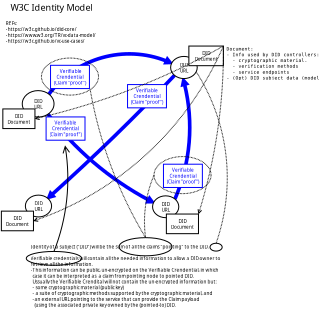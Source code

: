 <?xml version="1.0" encoding="UTF-8"?>
<dia:diagram xmlns:dia="http://www.lysator.liu.se/~alla/dia/">
  <dia:layer name="Background" visible="true" active="true">
    <dia:object type="Standard - Arc" version="0" id="O0">
      <dia:attribute name="obj_pos">
        <dia:point val="19.45,15.3"/>
      </dia:attribute>
      <dia:attribute name="obj_bb">
        <dia:rectangle val="19.098,14.948;34.419,27.929"/>
      </dia:attribute>
      <dia:attribute name="conn_endpoints">
        <dia:point val="19.45,15.3"/>
        <dia:point val="34.067,27.577"/>
      </dia:attribute>
      <dia:attribute name="arc_color">
        <dia:color val="#0000ff"/>
      </dia:attribute>
      <dia:attribute name="curve_distance">
        <dia:real val="1.075"/>
      </dia:attribute>
      <dia:attribute name="line_width">
        <dia:real val="0.5"/>
      </dia:attribute>
      <dia:attribute name="end_arrow">
        <dia:enum val="3"/>
      </dia:attribute>
      <dia:attribute name="end_arrow_length">
        <dia:real val="0.5"/>
      </dia:attribute>
      <dia:attribute name="end_arrow_width">
        <dia:real val="0.5"/>
      </dia:attribute>
      <dia:connections>
        <dia:connection handle="1" to="O28" connection="7"/>
      </dia:connections>
    </dia:object>
    <dia:object type="Standard - Arc" version="0" id="O1">
      <dia:attribute name="obj_pos">
        <dia:point val="19.65,12.7"/>
      </dia:attribute>
      <dia:attribute name="obj_bb">
        <dia:rectangle val="19.346,6.882;36.857,13.004"/>
      </dia:attribute>
      <dia:attribute name="conn_endpoints">
        <dia:point val="19.65,12.7"/>
        <dia:point val="36.553,8.419"/>
      </dia:attribute>
      <dia:attribute name="arc_color">
        <dia:color val="#0000ff"/>
      </dia:attribute>
      <dia:attribute name="curve_distance">
        <dia:real val="-3.099"/>
      </dia:attribute>
      <dia:attribute name="line_width">
        <dia:real val="0.5"/>
      </dia:attribute>
      <dia:attribute name="end_arrow">
        <dia:enum val="3"/>
      </dia:attribute>
      <dia:attribute name="end_arrow_length">
        <dia:real val="0.5"/>
      </dia:attribute>
      <dia:attribute name="end_arrow_width">
        <dia:real val="0.5"/>
      </dia:attribute>
      <dia:connections>
        <dia:connection handle="1" to="O31" connection="7"/>
      </dia:connections>
    </dia:object>
    <dia:object type="Standard - Arc" version="0" id="O2">
      <dia:attribute name="obj_pos">
        <dia:point val="37.008,27.09"/>
      </dia:attribute>
      <dia:attribute name="obj_bb">
        <dia:rectangle val="36.742,8.702;39.359,27.356"/>
      </dia:attribute>
      <dia:attribute name="conn_endpoints">
        <dia:point val="37.008,27.09"/>
        <dia:point val="38.243,9.002"/>
      </dia:attribute>
      <dia:attribute name="arc_color">
        <dia:color val="#0000ff"/>
      </dia:attribute>
      <dia:attribute name="curve_distance">
        <dia:real val="1.418"/>
      </dia:attribute>
      <dia:attribute name="line_width">
        <dia:real val="0.5"/>
      </dia:attribute>
      <dia:attribute name="end_arrow">
        <dia:enum val="3"/>
      </dia:attribute>
      <dia:attribute name="end_arrow_length">
        <dia:real val="0.5"/>
      </dia:attribute>
      <dia:attribute name="end_arrow_width">
        <dia:real val="0.5"/>
      </dia:attribute>
      <dia:connections>
        <dia:connection handle="0" to="O28" connection="2"/>
        <dia:connection handle="1" to="O31" connection="16"/>
      </dia:connections>
    </dia:object>
    <dia:object type="Standard - Arc" version="0" id="O3">
      <dia:attribute name="obj_pos">
        <dia:point val="36.95,10.079"/>
      </dia:attribute>
      <dia:attribute name="obj_bb">
        <dia:rectangle val="19.165,9.726;37.303,27.343"/>
      </dia:attribute>
      <dia:attribute name="conn_endpoints">
        <dia:point val="36.95,10.079"/>
        <dia:point val="19.518,26.99"/>
      </dia:attribute>
      <dia:attribute name="arc_color">
        <dia:color val="#0000ff"/>
      </dia:attribute>
      <dia:attribute name="curve_distance">
        <dia:real val="-0.253"/>
      </dia:attribute>
      <dia:attribute name="line_width">
        <dia:real val="0.5"/>
      </dia:attribute>
      <dia:attribute name="end_arrow">
        <dia:enum val="3"/>
      </dia:attribute>
      <dia:attribute name="end_arrow_length">
        <dia:real val="0.5"/>
      </dia:attribute>
      <dia:attribute name="end_arrow_width">
        <dia:real val="0.5"/>
      </dia:attribute>
      <dia:connections>
        <dia:connection handle="0" to="O31" connection="10"/>
        <dia:connection handle="1" to="O26" connection="2"/>
      </dia:connections>
    </dia:object>
    <dia:group>
      <dia:object type="Standard - Box" version="0" id="O4">
        <dia:attribute name="obj_pos">
          <dia:point val="19.9,8.7"/>
        </dia:attribute>
        <dia:attribute name="obj_bb">
          <dia:rectangle val="19.85,8.65;25.3,11.95"/>
        </dia:attribute>
        <dia:attribute name="elem_corner">
          <dia:point val="19.9,8.7"/>
        </dia:attribute>
        <dia:attribute name="elem_width">
          <dia:real val="5.35"/>
        </dia:attribute>
        <dia:attribute name="elem_height">
          <dia:real val="3.2"/>
        </dia:attribute>
        <dia:attribute name="border_width">
          <dia:real val="0.1"/>
        </dia:attribute>
        <dia:attribute name="border_color">
          <dia:color val="#0000ff"/>
        </dia:attribute>
        <dia:attribute name="show_background">
          <dia:boolean val="true"/>
        </dia:attribute>
      </dia:object>
      <dia:object type="Standard - Text" version="1" id="O5">
        <dia:attribute name="obj_pos">
          <dia:point val="22.575,10.3"/>
        </dia:attribute>
        <dia:attribute name="obj_bb">
          <dia:rectangle val="20.188,9.127;24.962,11.473"/>
        </dia:attribute>
        <dia:attribute name="text">
          <dia:composite type="text">
            <dia:attribute name="string">
              <dia:string>#Verifiable
Crendential
(Claim "proof")#</dia:string>
            </dia:attribute>
            <dia:attribute name="font">
              <dia:font family="sans" style="0" name="Helvetica"/>
            </dia:attribute>
            <dia:attribute name="height">
              <dia:real val="0.8"/>
            </dia:attribute>
            <dia:attribute name="pos">
              <dia:point val="22.575,9.722"/>
            </dia:attribute>
            <dia:attribute name="color">
              <dia:color val="#0000ff"/>
            </dia:attribute>
            <dia:attribute name="alignment">
              <dia:enum val="1"/>
            </dia:attribute>
          </dia:composite>
        </dia:attribute>
        <dia:attribute name="valign">
          <dia:enum val="2"/>
        </dia:attribute>
        <dia:connections>
          <dia:connection handle="0" to="O4" connection="8"/>
        </dia:connections>
      </dia:object>
    </dia:group>
    <dia:group>
      <dia:object type="Standard - Box" version="0" id="O6">
        <dia:attribute name="obj_pos">
          <dia:point val="30.49,11.35"/>
        </dia:attribute>
        <dia:attribute name="obj_bb">
          <dia:rectangle val="30.44,11.3;35.89,14.6"/>
        </dia:attribute>
        <dia:attribute name="elem_corner">
          <dia:point val="30.49,11.35"/>
        </dia:attribute>
        <dia:attribute name="elem_width">
          <dia:real val="5.35"/>
        </dia:attribute>
        <dia:attribute name="elem_height">
          <dia:real val="3.2"/>
        </dia:attribute>
        <dia:attribute name="border_width">
          <dia:real val="0.1"/>
        </dia:attribute>
        <dia:attribute name="border_color">
          <dia:color val="#0000ff"/>
        </dia:attribute>
        <dia:attribute name="show_background">
          <dia:boolean val="true"/>
        </dia:attribute>
      </dia:object>
      <dia:object type="Standard - Text" version="1" id="O7">
        <dia:attribute name="obj_pos">
          <dia:point val="33.165,12.95"/>
        </dia:attribute>
        <dia:attribute name="obj_bb">
          <dia:rectangle val="30.777,11.777;35.553,14.123"/>
        </dia:attribute>
        <dia:attribute name="text">
          <dia:composite type="text">
            <dia:attribute name="string">
              <dia:string>#Verifiable
Crendential
(Claim "proof")#</dia:string>
            </dia:attribute>
            <dia:attribute name="font">
              <dia:font family="sans" style="0" name="Helvetica"/>
            </dia:attribute>
            <dia:attribute name="height">
              <dia:real val="0.8"/>
            </dia:attribute>
            <dia:attribute name="pos">
              <dia:point val="33.165,12.372"/>
            </dia:attribute>
            <dia:attribute name="color">
              <dia:color val="#0000ff"/>
            </dia:attribute>
            <dia:attribute name="alignment">
              <dia:enum val="1"/>
            </dia:attribute>
          </dia:composite>
        </dia:attribute>
        <dia:attribute name="valign">
          <dia:enum val="2"/>
        </dia:attribute>
        <dia:connections>
          <dia:connection handle="0" to="O6" connection="8"/>
        </dia:connections>
      </dia:object>
    </dia:group>
    <dia:group>
      <dia:object type="Standard - Box" version="0" id="O8">
        <dia:attribute name="obj_pos">
          <dia:point val="35.43,22.3"/>
        </dia:attribute>
        <dia:attribute name="obj_bb">
          <dia:rectangle val="35.38,22.25;40.83,25.55"/>
        </dia:attribute>
        <dia:attribute name="elem_corner">
          <dia:point val="35.43,22.3"/>
        </dia:attribute>
        <dia:attribute name="elem_width">
          <dia:real val="5.35"/>
        </dia:attribute>
        <dia:attribute name="elem_height">
          <dia:real val="3.2"/>
        </dia:attribute>
        <dia:attribute name="border_width">
          <dia:real val="0.1"/>
        </dia:attribute>
        <dia:attribute name="border_color">
          <dia:color val="#0000ff"/>
        </dia:attribute>
        <dia:attribute name="show_background">
          <dia:boolean val="true"/>
        </dia:attribute>
      </dia:object>
      <dia:object type="Standard - Text" version="1" id="O9">
        <dia:attribute name="obj_pos">
          <dia:point val="38.105,23.9"/>
        </dia:attribute>
        <dia:attribute name="obj_bb">
          <dia:rectangle val="35.718,22.727;40.492,25.073"/>
        </dia:attribute>
        <dia:attribute name="text">
          <dia:composite type="text">
            <dia:attribute name="string">
              <dia:string>#Verifiable
Crendential
(Claim "proof")#</dia:string>
            </dia:attribute>
            <dia:attribute name="font">
              <dia:font family="sans" style="0" name="Helvetica"/>
            </dia:attribute>
            <dia:attribute name="height">
              <dia:real val="0.8"/>
            </dia:attribute>
            <dia:attribute name="pos">
              <dia:point val="38.105,23.322"/>
            </dia:attribute>
            <dia:attribute name="color">
              <dia:color val="#0000ff"/>
            </dia:attribute>
            <dia:attribute name="alignment">
              <dia:enum val="1"/>
            </dia:attribute>
          </dia:composite>
        </dia:attribute>
        <dia:attribute name="valign">
          <dia:enum val="2"/>
        </dia:attribute>
        <dia:connections>
          <dia:connection handle="0" to="O8" connection="8"/>
        </dia:connections>
      </dia:object>
    </dia:group>
    <dia:group>
      <dia:object type="Standard - Box" version="0" id="O10">
        <dia:attribute name="obj_pos">
          <dia:point val="19.29,15.8"/>
        </dia:attribute>
        <dia:attribute name="obj_bb">
          <dia:rectangle val="19.24,15.75;24.69,19.05"/>
        </dia:attribute>
        <dia:attribute name="elem_corner">
          <dia:point val="19.29,15.8"/>
        </dia:attribute>
        <dia:attribute name="elem_width">
          <dia:real val="5.35"/>
        </dia:attribute>
        <dia:attribute name="elem_height">
          <dia:real val="3.2"/>
        </dia:attribute>
        <dia:attribute name="border_width">
          <dia:real val="0.1"/>
        </dia:attribute>
        <dia:attribute name="border_color">
          <dia:color val="#0000ff"/>
        </dia:attribute>
        <dia:attribute name="show_background">
          <dia:boolean val="true"/>
        </dia:attribute>
      </dia:object>
      <dia:object type="Standard - Text" version="1" id="O11">
        <dia:attribute name="obj_pos">
          <dia:point val="21.965,17.4"/>
        </dia:attribute>
        <dia:attribute name="obj_bb">
          <dia:rectangle val="19.578,16.227;24.352,18.573"/>
        </dia:attribute>
        <dia:attribute name="text">
          <dia:composite type="text">
            <dia:attribute name="string">
              <dia:string>#Verifiable
Crendential
(Claim "proof")#</dia:string>
            </dia:attribute>
            <dia:attribute name="font">
              <dia:font family="sans" style="0" name="Helvetica"/>
            </dia:attribute>
            <dia:attribute name="height">
              <dia:real val="0.8"/>
            </dia:attribute>
            <dia:attribute name="pos">
              <dia:point val="21.965,16.822"/>
            </dia:attribute>
            <dia:attribute name="color">
              <dia:color val="#0000ff"/>
            </dia:attribute>
            <dia:attribute name="alignment">
              <dia:enum val="1"/>
            </dia:attribute>
          </dia:composite>
        </dia:attribute>
        <dia:attribute name="valign">
          <dia:enum val="2"/>
        </dia:attribute>
        <dia:connections>
          <dia:connection handle="0" to="O10" connection="8"/>
        </dia:connections>
      </dia:object>
    </dia:group>
    <dia:object type="Standard - Text" version="1" id="O12">
      <dia:attribute name="obj_pos">
        <dia:point val="13.75,3.2"/>
      </dia:attribute>
      <dia:attribute name="obj_bb">
        <dia:rectangle val="13.75,2.606;26.48,5.751"/>
      </dia:attribute>
      <dia:attribute name="text">
        <dia:composite type="text">
          <dia:attribute name="string">
            <dia:string>#REFs:
- https://w3c.github.io/did-core/
- https://www.w3.org/TR/vc-data-model/
- https://w3c.github.io/vc-use-cases/#</dia:string>
          </dia:attribute>
          <dia:attribute name="font">
            <dia:font family="sans" style="0" name="Helvetica"/>
          </dia:attribute>
          <dia:attribute name="height">
            <dia:real val="0.8"/>
          </dia:attribute>
          <dia:attribute name="pos">
            <dia:point val="13.75,3.2"/>
          </dia:attribute>
          <dia:attribute name="color">
            <dia:color val="#000000"/>
          </dia:attribute>
          <dia:attribute name="alignment">
            <dia:enum val="0"/>
          </dia:attribute>
        </dia:composite>
      </dia:attribute>
      <dia:attribute name="valign">
        <dia:enum val="3"/>
      </dia:attribute>
    </dia:object>
    <dia:object type="Standard - Text" version="1" id="O13">
      <dia:attribute name="obj_pos">
        <dia:point val="17.15,33.9"/>
      </dia:attribute>
      <dia:attribute name="obj_bb">
        <dia:rectangle val="17.15,33.306;44.377,42.051"/>
      </dia:attribute>
      <dia:attribute name="text">
        <dia:composite type="text">
          <dia:attribute name="string">
            <dia:string>#Identity of a subject ("DID") will be the sum of all the claims "pointing" to the DID.

Verifiable credentials will contain all the needed information to allow a DID owner to
retrieve all the information.
- This information can be public, un-encrypted on the Verifiable Crendential, in which
  case it can be interpreted as  a claim from pointing node to pointed DID.
  Ussually the Verifiable Crendital will not contain the un-encrypted information but: 
  -  some cryptographic material (public key)
  -  a suite of cryptographic methods supported by the cryptographic material, and 
  - an external URL pointing to the service that can provide the Claim payload
    (using the associated private key owned by the (pointed-to) DID.#</dia:string>
          </dia:attribute>
          <dia:attribute name="font">
            <dia:font family="sans" style="0" name="Helvetica"/>
          </dia:attribute>
          <dia:attribute name="height">
            <dia:real val="0.8"/>
          </dia:attribute>
          <dia:attribute name="pos">
            <dia:point val="17.15,33.9"/>
          </dia:attribute>
          <dia:attribute name="color">
            <dia:color val="#000000"/>
          </dia:attribute>
          <dia:attribute name="alignment">
            <dia:enum val="0"/>
          </dia:attribute>
        </dia:composite>
      </dia:attribute>
      <dia:attribute name="valign">
        <dia:enum val="3"/>
      </dia:attribute>
    </dia:object>
    <dia:object type="Flowchart - Ellipse" version="0" id="O14">
      <dia:attribute name="obj_pos">
        <dia:point val="16.565,34.297"/>
      </dia:attribute>
      <dia:attribute name="obj_bb">
        <dia:rectangle val="16.515,34.247;24.228,36.25"/>
      </dia:attribute>
      <dia:attribute name="elem_corner">
        <dia:point val="16.565,34.297"/>
      </dia:attribute>
      <dia:attribute name="elem_width">
        <dia:real val="7.613"/>
      </dia:attribute>
      <dia:attribute name="elem_height">
        <dia:real val="1.903"/>
      </dia:attribute>
      <dia:attribute name="border_width">
        <dia:real val="0.1"/>
      </dia:attribute>
      <dia:attribute name="show_background">
        <dia:boolean val="false"/>
      </dia:attribute>
      <dia:attribute name="padding">
        <dia:real val="0.354"/>
      </dia:attribute>
      <dia:attribute name="text">
        <dia:composite type="text">
          <dia:attribute name="string">
            <dia:string>##</dia:string>
          </dia:attribute>
          <dia:attribute name="font">
            <dia:font family="sans" style="0" name="Helvetica"/>
          </dia:attribute>
          <dia:attribute name="height">
            <dia:real val="0.8"/>
          </dia:attribute>
          <dia:attribute name="pos">
            <dia:point val="20.372,35.442"/>
          </dia:attribute>
          <dia:attribute name="color">
            <dia:color val="#000000"/>
          </dia:attribute>
          <dia:attribute name="alignment">
            <dia:enum val="1"/>
          </dia:attribute>
        </dia:composite>
      </dia:attribute>
    </dia:object>
    <dia:object type="Standard - Arc" version="0" id="O15">
      <dia:attribute name="obj_pos">
        <dia:point val="20.372,34.297"/>
      </dia:attribute>
      <dia:attribute name="obj_bb">
        <dia:rectangle val="20.317,19.695;22.6,34.352"/>
      </dia:attribute>
      <dia:attribute name="conn_endpoints">
        <dia:point val="20.372,34.297"/>
        <dia:point val="21.9,19.75"/>
      </dia:attribute>
      <dia:attribute name="curve_distance">
        <dia:real val="1"/>
      </dia:attribute>
      <dia:attribute name="line_width">
        <dia:real val="0.1"/>
      </dia:attribute>
      <dia:attribute name="end_arrow">
        <dia:enum val="1"/>
      </dia:attribute>
      <dia:attribute name="end_arrow_length">
        <dia:real val="0.9"/>
      </dia:attribute>
      <dia:attribute name="end_arrow_width">
        <dia:real val="0.9"/>
      </dia:attribute>
      <dia:connections>
        <dia:connection handle="0" to="O14" connection="4"/>
      </dia:connections>
    </dia:object>
    <dia:object type="Standard - Ellipse" version="0" id="O16">
      <dia:attribute name="obj_pos">
        <dia:point val="18.65,7.7"/>
      </dia:attribute>
      <dia:attribute name="obj_bb">
        <dia:rectangle val="18.6,7.65;26.55,12.85"/>
      </dia:attribute>
      <dia:attribute name="elem_corner">
        <dia:point val="18.65,7.7"/>
      </dia:attribute>
      <dia:attribute name="elem_width">
        <dia:real val="7.85"/>
      </dia:attribute>
      <dia:attribute name="elem_height">
        <dia:real val="5.1"/>
      </dia:attribute>
      <dia:attribute name="border_width">
        <dia:real val="0.1"/>
      </dia:attribute>
      <dia:attribute name="show_background">
        <dia:boolean val="false"/>
      </dia:attribute>
      <dia:attribute name="line_style">
        <dia:enum val="4"/>
      </dia:attribute>
    </dia:object>
    <dia:object type="Standard - Ellipse" version="0" id="O17">
      <dia:attribute name="obj_pos">
        <dia:point val="34.13,21.25"/>
      </dia:attribute>
      <dia:attribute name="obj_bb">
        <dia:rectangle val="34.08,21.2;42.03,26.4"/>
      </dia:attribute>
      <dia:attribute name="elem_corner">
        <dia:point val="34.13,21.25"/>
      </dia:attribute>
      <dia:attribute name="elem_width">
        <dia:real val="7.85"/>
      </dia:attribute>
      <dia:attribute name="elem_height">
        <dia:real val="5.1"/>
      </dia:attribute>
      <dia:attribute name="border_width">
        <dia:real val="0.1"/>
      </dia:attribute>
      <dia:attribute name="show_background">
        <dia:boolean val="false"/>
      </dia:attribute>
      <dia:attribute name="line_style">
        <dia:enum val="4"/>
      </dia:attribute>
    </dia:object>
    <dia:object type="Standard - Ellipse" version="0" id="O18">
      <dia:attribute name="obj_pos">
        <dia:point val="29.33,32.4"/>
      </dia:attribute>
      <dia:attribute name="obj_bb">
        <dia:rectangle val="29.28,32.35;36.65,34.95"/>
      </dia:attribute>
      <dia:attribute name="elem_corner">
        <dia:point val="29.33,32.4"/>
      </dia:attribute>
      <dia:attribute name="elem_width">
        <dia:real val="7.27"/>
      </dia:attribute>
      <dia:attribute name="elem_height">
        <dia:real val="2.5"/>
      </dia:attribute>
      <dia:attribute name="border_width">
        <dia:real val="0.1"/>
      </dia:attribute>
      <dia:attribute name="show_background">
        <dia:boolean val="false"/>
      </dia:attribute>
    </dia:object>
    <dia:object type="Standard - Arc" version="0" id="O19">
      <dia:attribute name="obj_pos">
        <dia:point val="25.35,12.053"/>
      </dia:attribute>
      <dia:attribute name="obj_bb">
        <dia:rectangle val="25.286,11.989;33.029,32.464"/>
      </dia:attribute>
      <dia:attribute name="conn_endpoints">
        <dia:point val="25.35,12.053"/>
        <dia:point val="32.965,32.4"/>
      </dia:attribute>
      <dia:attribute name="curve_distance">
        <dia:real val="1"/>
      </dia:attribute>
      <dia:attribute name="line_width">
        <dia:real val="0.1"/>
      </dia:attribute>
      <dia:attribute name="line_style">
        <dia:enum val="4"/>
      </dia:attribute>
      <dia:connections>
        <dia:connection handle="0" to="O16" connection="7"/>
        <dia:connection handle="1" to="O18" connection="1"/>
      </dia:connections>
    </dia:object>
    <dia:object type="Standard - Arc" version="0" id="O20">
      <dia:attribute name="obj_pos">
        <dia:point val="34.13,23.8"/>
      </dia:attribute>
      <dia:attribute name="obj_bb">
        <dia:rectangle val="32.764,23.744;34.186,32.456"/>
      </dia:attribute>
      <dia:attribute name="conn_endpoints">
        <dia:point val="34.13,23.8"/>
        <dia:point val="32.965,32.4"/>
      </dia:attribute>
      <dia:attribute name="curve_distance">
        <dia:real val="0.592"/>
      </dia:attribute>
      <dia:attribute name="line_width">
        <dia:real val="0.1"/>
      </dia:attribute>
      <dia:attribute name="line_style">
        <dia:enum val="4"/>
      </dia:attribute>
      <dia:connections>
        <dia:connection handle="0" to="O17" connection="3"/>
        <dia:connection handle="1" to="O18" connection="1"/>
      </dia:connections>
    </dia:object>
    <dia:object type="Standard - Ellipse" version="0" id="O21">
      <dia:attribute name="obj_pos">
        <dia:point val="41.831,33.172"/>
      </dia:attribute>
      <dia:attribute name="obj_bb">
        <dia:rectangle val="41.781,33.122;43.551,34.296"/>
      </dia:attribute>
      <dia:attribute name="elem_corner">
        <dia:point val="41.831,33.172"/>
      </dia:attribute>
      <dia:attribute name="elem_width">
        <dia:real val="1.671"/>
      </dia:attribute>
      <dia:attribute name="elem_height">
        <dia:real val="1.075"/>
      </dia:attribute>
      <dia:attribute name="border_width">
        <dia:real val="0.1"/>
      </dia:attribute>
      <dia:attribute name="show_background">
        <dia:boolean val="false"/>
      </dia:attribute>
    </dia:object>
    <dia:object type="Standard - Text" version="1" id="O22">
      <dia:attribute name="obj_pos">
        <dia:point val="20.025,1.185"/>
      </dia:attribute>
      <dia:attribute name="obj_bb">
        <dia:rectangle val="13.943,0.033;26.108,1.478"/>
      </dia:attribute>
      <dia:attribute name="text">
        <dia:composite type="text">
          <dia:attribute name="string">
            <dia:string>#W3C Identity Model#</dia:string>
          </dia:attribute>
          <dia:attribute name="font">
            <dia:font family="sans" style="0" name="Helvetica"/>
          </dia:attribute>
          <dia:attribute name="height">
            <dia:real val="1.552"/>
          </dia:attribute>
          <dia:attribute name="pos">
            <dia:point val="20.025,1.185"/>
          </dia:attribute>
          <dia:attribute name="color">
            <dia:color val="#000000"/>
          </dia:attribute>
          <dia:attribute name="alignment">
            <dia:enum val="1"/>
          </dia:attribute>
        </dia:composite>
      </dia:attribute>
      <dia:attribute name="valign">
        <dia:enum val="3"/>
      </dia:attribute>
    </dia:object>
    <dia:object type="Standard - Arc" version="0" id="O23">
      <dia:attribute name="obj_pos">
        <dia:point val="39.934,9.585"/>
      </dia:attribute>
      <dia:attribute name="obj_bb">
        <dia:rectangle val="39.878,9.529;44.252,33.227"/>
      </dia:attribute>
      <dia:attribute name="conn_endpoints">
        <dia:point val="39.934,9.585"/>
        <dia:point val="42.666,33.172"/>
      </dia:attribute>
      <dia:attribute name="curve_distance">
        <dia:real val="-2.741"/>
      </dia:attribute>
      <dia:attribute name="line_width">
        <dia:real val="0.1"/>
      </dia:attribute>
      <dia:attribute name="line_style">
        <dia:enum val="4"/>
      </dia:attribute>
      <dia:connections>
        <dia:connection handle="0" to="O31" connection="15"/>
        <dia:connection handle="1" to="O21" connection="1"/>
      </dia:connections>
    </dia:object>
    <dia:group>
      <dia:object type="Flowchart - Ellipse" version="0" id="O24">
        <dia:attribute name="obj_pos">
          <dia:point val="16.013,12.18"/>
        </dia:attribute>
        <dia:attribute name="obj_bb">
          <dia:rectangle val="15.963,12.13;20.43,15.866"/>
        </dia:attribute>
        <dia:attribute name="elem_corner">
          <dia:point val="16.013,12.18"/>
        </dia:attribute>
        <dia:attribute name="elem_width">
          <dia:real val="4.367"/>
        </dia:attribute>
        <dia:attribute name="elem_height">
          <dia:real val="3.636"/>
        </dia:attribute>
        <dia:attribute name="show_background">
          <dia:boolean val="true"/>
        </dia:attribute>
        <dia:attribute name="padding">
          <dia:real val="0.354"/>
        </dia:attribute>
        <dia:attribute name="text">
          <dia:composite type="text">
            <dia:attribute name="string">
              <dia:string>#DID
URL#</dia:string>
            </dia:attribute>
            <dia:attribute name="font">
              <dia:font family="sans" style="0" name="Helvetica"/>
            </dia:attribute>
            <dia:attribute name="height">
              <dia:real val="0.8"/>
            </dia:attribute>
            <dia:attribute name="pos">
              <dia:point val="18.197,13.792"/>
            </dia:attribute>
            <dia:attribute name="color">
              <dia:color val="#000000"/>
            </dia:attribute>
            <dia:attribute name="alignment">
              <dia:enum val="1"/>
            </dia:attribute>
          </dia:composite>
        </dia:attribute>
      </dia:object>
      <dia:object type="Flowchart - Box" version="0" id="O25">
        <dia:attribute name="obj_pos">
          <dia:point val="13.342,14.7"/>
        </dia:attribute>
        <dia:attribute name="obj_bb">
          <dia:rectangle val="13.292,14.65;17.807,17.45"/>
        </dia:attribute>
        <dia:attribute name="elem_corner">
          <dia:point val="13.342,14.7"/>
        </dia:attribute>
        <dia:attribute name="elem_width">
          <dia:real val="4.415"/>
        </dia:attribute>
        <dia:attribute name="elem_height">
          <dia:real val="2.7"/>
        </dia:attribute>
        <dia:attribute name="show_background">
          <dia:boolean val="true"/>
        </dia:attribute>
        <dia:attribute name="padding">
          <dia:real val="0.5"/>
        </dia:attribute>
        <dia:attribute name="text">
          <dia:composite type="text">
            <dia:attribute name="string">
              <dia:string>#DID
Document#</dia:string>
            </dia:attribute>
            <dia:attribute name="font">
              <dia:font family="sans" style="0" name="Helvetica"/>
            </dia:attribute>
            <dia:attribute name="height">
              <dia:real val="0.8"/>
            </dia:attribute>
            <dia:attribute name="pos">
              <dia:point val="15.55,15.844"/>
            </dia:attribute>
            <dia:attribute name="color">
              <dia:color val="#000000"/>
            </dia:attribute>
            <dia:attribute name="alignment">
              <dia:enum val="1"/>
            </dia:attribute>
          </dia:composite>
        </dia:attribute>
      </dia:object>
    </dia:group>
    <dia:group>
      <dia:object type="Flowchart - Ellipse" version="0" id="O26">
        <dia:attribute name="obj_pos">
          <dia:point val="16.44,26.55"/>
        </dia:attribute>
        <dia:attribute name="obj_bb">
          <dia:rectangle val="16.39,26.5;20.097,29.603"/>
        </dia:attribute>
        <dia:attribute name="elem_corner">
          <dia:point val="16.44,26.55"/>
        </dia:attribute>
        <dia:attribute name="elem_width">
          <dia:real val="3.607"/>
        </dia:attribute>
        <dia:attribute name="elem_height">
          <dia:real val="3.003"/>
        </dia:attribute>
        <dia:attribute name="show_background">
          <dia:boolean val="true"/>
        </dia:attribute>
        <dia:attribute name="padding">
          <dia:real val="0.354"/>
        </dia:attribute>
        <dia:attribute name="text">
          <dia:composite type="text">
            <dia:attribute name="string">
              <dia:string>#DID
URL#</dia:string>
            </dia:attribute>
            <dia:attribute name="font">
              <dia:font family="sans" style="0" name="Helvetica"/>
            </dia:attribute>
            <dia:attribute name="height">
              <dia:real val="0.8"/>
            </dia:attribute>
            <dia:attribute name="pos">
              <dia:point val="18.243,27.846"/>
            </dia:attribute>
            <dia:attribute name="color">
              <dia:color val="#000000"/>
            </dia:attribute>
            <dia:attribute name="alignment">
              <dia:enum val="1"/>
            </dia:attribute>
          </dia:composite>
        </dia:attribute>
      </dia:object>
      <dia:object type="Flowchart - Box" version="0" id="O27">
        <dia:attribute name="obj_pos">
          <dia:point val="13.139,28.753"/>
        </dia:attribute>
        <dia:attribute name="obj_bb">
          <dia:rectangle val="13.089,28.703;17.604,31.503"/>
        </dia:attribute>
        <dia:attribute name="elem_corner">
          <dia:point val="13.139,28.753"/>
        </dia:attribute>
        <dia:attribute name="elem_width">
          <dia:real val="4.415"/>
        </dia:attribute>
        <dia:attribute name="elem_height">
          <dia:real val="2.7"/>
        </dia:attribute>
        <dia:attribute name="show_background">
          <dia:boolean val="true"/>
        </dia:attribute>
        <dia:attribute name="padding">
          <dia:real val="0.5"/>
        </dia:attribute>
        <dia:attribute name="text">
          <dia:composite type="text">
            <dia:attribute name="string">
              <dia:string>#DID
Document#</dia:string>
            </dia:attribute>
            <dia:attribute name="font">
              <dia:font family="sans" style="0" name="Helvetica"/>
            </dia:attribute>
            <dia:attribute name="height">
              <dia:real val="0.8"/>
            </dia:attribute>
            <dia:attribute name="pos">
              <dia:point val="15.347,29.898"/>
            </dia:attribute>
            <dia:attribute name="color">
              <dia:color val="#000000"/>
            </dia:attribute>
            <dia:attribute name="alignment">
              <dia:enum val="1"/>
            </dia:attribute>
          </dia:composite>
        </dia:attribute>
      </dia:object>
    </dia:group>
    <dia:group>
      <dia:object type="Flowchart - Ellipse" version="0" id="O28">
        <dia:attribute name="obj_pos">
          <dia:point val="33.93,26.65"/>
        </dia:attribute>
        <dia:attribute name="obj_bb">
          <dia:rectangle val="33.88,26.6;37.587,29.703"/>
        </dia:attribute>
        <dia:attribute name="elem_corner">
          <dia:point val="33.93,26.65"/>
        </dia:attribute>
        <dia:attribute name="elem_width">
          <dia:real val="3.607"/>
        </dia:attribute>
        <dia:attribute name="elem_height">
          <dia:real val="3.003"/>
        </dia:attribute>
        <dia:attribute name="show_background">
          <dia:boolean val="true"/>
        </dia:attribute>
        <dia:attribute name="padding">
          <dia:real val="0.354"/>
        </dia:attribute>
        <dia:attribute name="text">
          <dia:composite type="text">
            <dia:attribute name="string">
              <dia:string>#DID
URL#</dia:string>
            </dia:attribute>
            <dia:attribute name="font">
              <dia:font family="sans" style="0" name="Helvetica"/>
            </dia:attribute>
            <dia:attribute name="height">
              <dia:real val="0.8"/>
            </dia:attribute>
            <dia:attribute name="pos">
              <dia:point val="35.733,27.946"/>
            </dia:attribute>
            <dia:attribute name="color">
              <dia:color val="#000000"/>
            </dia:attribute>
            <dia:attribute name="alignment">
              <dia:enum val="1"/>
            </dia:attribute>
          </dia:composite>
        </dia:attribute>
      </dia:object>
      <dia:object type="Flowchart - Box" version="0" id="O29">
        <dia:attribute name="obj_pos">
          <dia:point val="35.829,29.153"/>
        </dia:attribute>
        <dia:attribute name="obj_bb">
          <dia:rectangle val="35.779,29.103;40.294,31.903"/>
        </dia:attribute>
        <dia:attribute name="elem_corner">
          <dia:point val="35.829,29.153"/>
        </dia:attribute>
        <dia:attribute name="elem_width">
          <dia:real val="4.415"/>
        </dia:attribute>
        <dia:attribute name="elem_height">
          <dia:real val="2.7"/>
        </dia:attribute>
        <dia:attribute name="show_background">
          <dia:boolean val="true"/>
        </dia:attribute>
        <dia:attribute name="padding">
          <dia:real val="0.5"/>
        </dia:attribute>
        <dia:attribute name="text">
          <dia:composite type="text">
            <dia:attribute name="string">
              <dia:string>#DID
Document#</dia:string>
            </dia:attribute>
            <dia:attribute name="font">
              <dia:font family="sans" style="0" name="Helvetica"/>
            </dia:attribute>
            <dia:attribute name="height">
              <dia:real val="0.8"/>
            </dia:attribute>
            <dia:attribute name="pos">
              <dia:point val="38.037,30.297"/>
            </dia:attribute>
            <dia:attribute name="color">
              <dia:color val="#000000"/>
            </dia:attribute>
            <dia:attribute name="alignment">
              <dia:enum val="1"/>
            </dia:attribute>
          </dia:composite>
        </dia:attribute>
      </dia:object>
    </dia:group>
    <dia:object type="Standard - Text" version="1" id="O30">
      <dia:attribute name="obj_pos">
        <dia:point val="43.67,6.053"/>
      </dia:attribute>
      <dia:attribute name="obj_bb">
        <dia:rectangle val="43.67,6.053;56.779,10.854"/>
      </dia:attribute>
      <dia:attribute name="text">
        <dia:composite type="text">
          <dia:attribute name="string">
            <dia:string># Document:
 - Info used by DID controllers:
   - cryptographic material.
   - verification methods
   - service endpoints
 - (Opt) DID subject data (model).#</dia:string>
          </dia:attribute>
          <dia:attribute name="font">
            <dia:font family="monospace" style="0" name="Courier"/>
          </dia:attribute>
          <dia:attribute name="height">
            <dia:real val="0.8"/>
          </dia:attribute>
          <dia:attribute name="pos">
            <dia:point val="43.67,6.666"/>
          </dia:attribute>
          <dia:attribute name="color">
            <dia:color val="#000000"/>
          </dia:attribute>
          <dia:attribute name="alignment">
            <dia:enum val="0"/>
          </dia:attribute>
        </dia:composite>
      </dia:attribute>
      <dia:attribute name="valign">
        <dia:enum val="0"/>
      </dia:attribute>
      <dia:connections>
        <dia:connection handle="0" to="O32" connection="4"/>
      </dia:connections>
    </dia:object>
    <dia:group>
      <dia:object type="Flowchart - Ellipse" version="0" id="O31">
        <dia:attribute name="obj_pos">
          <dia:point val="36.414,7.478"/>
        </dia:attribute>
        <dia:attribute name="obj_bb">
          <dia:rectangle val="36.364,7.428;40.123,10.575"/>
        </dia:attribute>
        <dia:attribute name="elem_corner">
          <dia:point val="36.414,7.478"/>
        </dia:attribute>
        <dia:attribute name="elem_width">
          <dia:real val="3.659"/>
        </dia:attribute>
        <dia:attribute name="elem_height">
          <dia:real val="3.047"/>
        </dia:attribute>
        <dia:attribute name="show_background">
          <dia:boolean val="true"/>
        </dia:attribute>
        <dia:attribute name="padding">
          <dia:real val="0.354"/>
        </dia:attribute>
        <dia:attribute name="text">
          <dia:composite type="text">
            <dia:attribute name="string">
              <dia:string>#DID
URL#</dia:string>
            </dia:attribute>
            <dia:attribute name="font">
              <dia:font family="sans" style="0" name="Helvetica"/>
            </dia:attribute>
            <dia:attribute name="height">
              <dia:real val="0.8"/>
            </dia:attribute>
            <dia:attribute name="pos">
              <dia:point val="38.243,8.796"/>
            </dia:attribute>
            <dia:attribute name="color">
              <dia:color val="#000000"/>
            </dia:attribute>
            <dia:attribute name="alignment">
              <dia:enum val="1"/>
            </dia:attribute>
          </dia:composite>
        </dia:attribute>
      </dia:object>
      <dia:object type="Flowchart - Box" version="0" id="O32">
        <dia:attribute name="obj_pos">
          <dia:point val="38.923,6.053"/>
        </dia:attribute>
        <dia:attribute name="obj_bb">
          <dia:rectangle val="38.873,6.003;43.721,8.803"/>
        </dia:attribute>
        <dia:attribute name="elem_corner">
          <dia:point val="38.923,6.053"/>
        </dia:attribute>
        <dia:attribute name="elem_width">
          <dia:real val="4.747"/>
        </dia:attribute>
        <dia:attribute name="elem_height">
          <dia:real val="2.7"/>
        </dia:attribute>
        <dia:attribute name="show_background">
          <dia:boolean val="true"/>
        </dia:attribute>
        <dia:attribute name="padding">
          <dia:real val="0.5"/>
        </dia:attribute>
        <dia:attribute name="text">
          <dia:composite type="text">
            <dia:attribute name="string">
              <dia:string>#DID
Document#</dia:string>
            </dia:attribute>
            <dia:attribute name="font">
              <dia:font family="sans" style="0" name="Helvetica"/>
            </dia:attribute>
            <dia:attribute name="height">
              <dia:real val="0.8"/>
            </dia:attribute>
            <dia:attribute name="pos">
              <dia:point val="41.297,7.197"/>
            </dia:attribute>
            <dia:attribute name="color">
              <dia:color val="#000000"/>
            </dia:attribute>
            <dia:attribute name="alignment">
              <dia:enum val="1"/>
            </dia:attribute>
          </dia:composite>
        </dia:attribute>
      </dia:object>
    </dia:group>
    <dia:object type="Standard - Arc" version="0" id="O33">
      <dia:attribute name="obj_pos">
        <dia:point val="17.757,16.05"/>
      </dia:attribute>
      <dia:attribute name="obj_bb">
        <dia:rectangle val="17.693,5.989;43.735,16.225"/>
      </dia:attribute>
      <dia:attribute name="conn_endpoints">
        <dia:point val="17.757,16.05"/>
        <dia:point val="43.67,6.053"/>
      </dia:attribute>
      <dia:attribute name="curve_distance">
        <dia:real val="1"/>
      </dia:attribute>
      <dia:attribute name="line_width">
        <dia:real val="0.1"/>
      </dia:attribute>
      <dia:attribute name="line_style">
        <dia:enum val="4"/>
      </dia:attribute>
      <dia:attribute name="start_arrow">
        <dia:enum val="1"/>
      </dia:attribute>
      <dia:attribute name="start_arrow_length">
        <dia:real val="0.5"/>
      </dia:attribute>
      <dia:attribute name="start_arrow_width">
        <dia:real val="0.5"/>
      </dia:attribute>
      <dia:connections>
        <dia:connection handle="0" to="O25" connection="8"/>
        <dia:connection handle="1" to="O32" connection="4"/>
      </dia:connections>
    </dia:object>
    <dia:object type="Standard - Arc" version="0" id="O34">
      <dia:attribute name="obj_pos">
        <dia:point val="17.554,30.103"/>
      </dia:attribute>
      <dia:attribute name="obj_bb">
        <dia:rectangle val="17.484,5.983;43.741,30.208"/>
      </dia:attribute>
      <dia:attribute name="conn_endpoints">
        <dia:point val="17.554,30.103"/>
        <dia:point val="43.67,6.053"/>
      </dia:attribute>
      <dia:attribute name="curve_distance">
        <dia:real val="3.779"/>
      </dia:attribute>
      <dia:attribute name="line_width">
        <dia:real val="0.1"/>
      </dia:attribute>
      <dia:attribute name="line_style">
        <dia:enum val="4"/>
      </dia:attribute>
      <dia:attribute name="start_arrow">
        <dia:enum val="1"/>
      </dia:attribute>
      <dia:attribute name="start_arrow_length">
        <dia:real val="0.5"/>
      </dia:attribute>
      <dia:attribute name="start_arrow_width">
        <dia:real val="0.5"/>
      </dia:attribute>
      <dia:connections>
        <dia:connection handle="0" to="O27" connection="8"/>
        <dia:connection handle="1" to="O32" connection="4"/>
      </dia:connections>
    </dia:object>
    <dia:object type="Standard - Arc" version="0" id="O35">
      <dia:attribute name="obj_pos">
        <dia:point val="40.244,29.153"/>
      </dia:attribute>
      <dia:attribute name="obj_bb">
        <dia:rectangle val="40.127,5.997;43.727,29.21"/>
      </dia:attribute>
      <dia:attribute name="conn_endpoints">
        <dia:point val="40.244,29.153"/>
        <dia:point val="43.67,6.053"/>
      </dia:attribute>
      <dia:attribute name="curve_distance">
        <dia:real val="0.92"/>
      </dia:attribute>
      <dia:attribute name="line_width">
        <dia:real val="0.1"/>
      </dia:attribute>
      <dia:attribute name="line_style">
        <dia:enum val="4"/>
      </dia:attribute>
      <dia:attribute name="start_arrow">
        <dia:enum val="1"/>
      </dia:attribute>
      <dia:attribute name="start_arrow_length">
        <dia:real val="0.5"/>
      </dia:attribute>
      <dia:attribute name="start_arrow_width">
        <dia:real val="0.5"/>
      </dia:attribute>
      <dia:connections>
        <dia:connection handle="0" to="O29" connection="4"/>
        <dia:connection handle="1" to="O32" connection="4"/>
      </dia:connections>
    </dia:object>
  </dia:layer>
</dia:diagram>
